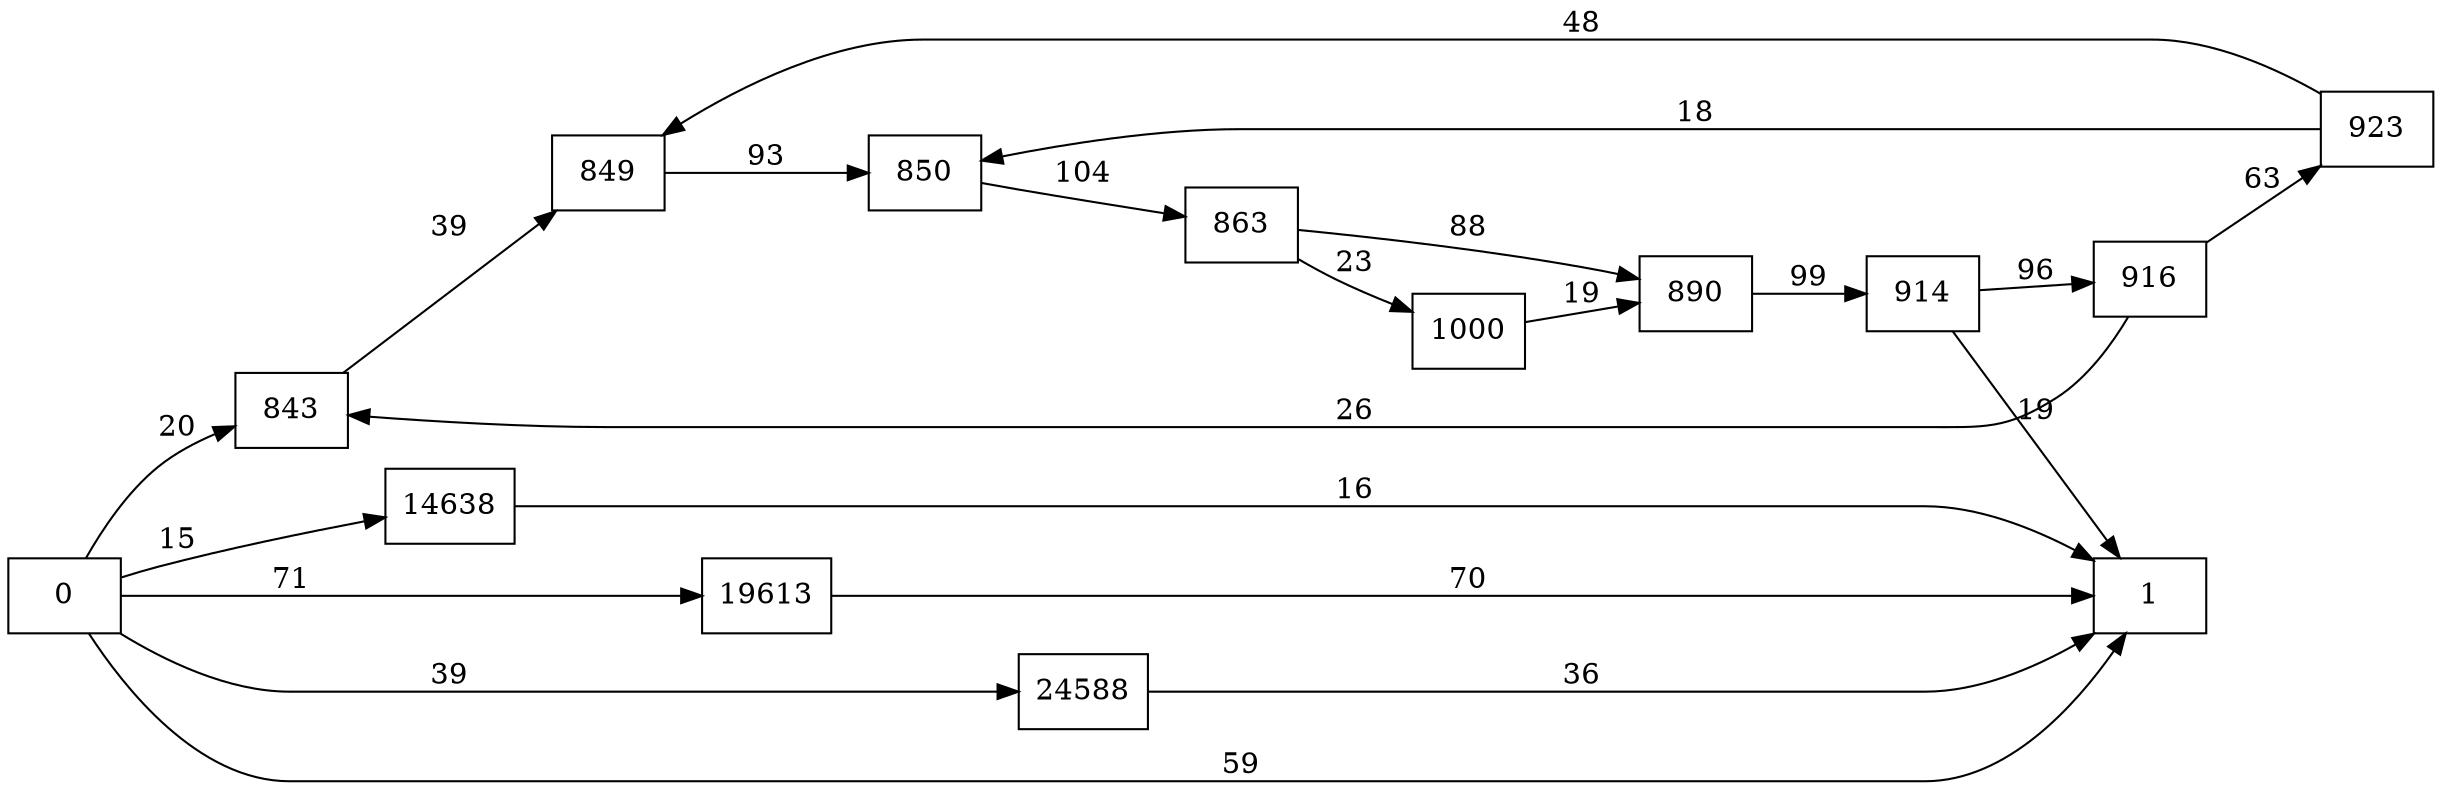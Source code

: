 digraph {
	graph [rankdir=LR]
	node [shape=rectangle]
	843 -> 849 [label=39]
	849 -> 850 [label=93]
	850 -> 863 [label=104]
	863 -> 890 [label=88]
	863 -> 1000 [label=23]
	890 -> 914 [label=99]
	914 -> 916 [label=96]
	914 -> 1 [label=19]
	916 -> 923 [label=63]
	916 -> 843 [label=26]
	923 -> 850 [label=18]
	923 -> 849 [label=48]
	1000 -> 890 [label=19]
	14638 -> 1 [label=16]
	19613 -> 1 [label=70]
	24588 -> 1 [label=36]
	0 -> 843 [label=20]
	0 -> 1 [label=59]
	0 -> 14638 [label=15]
	0 -> 19613 [label=71]
	0 -> 24588 [label=39]
}
